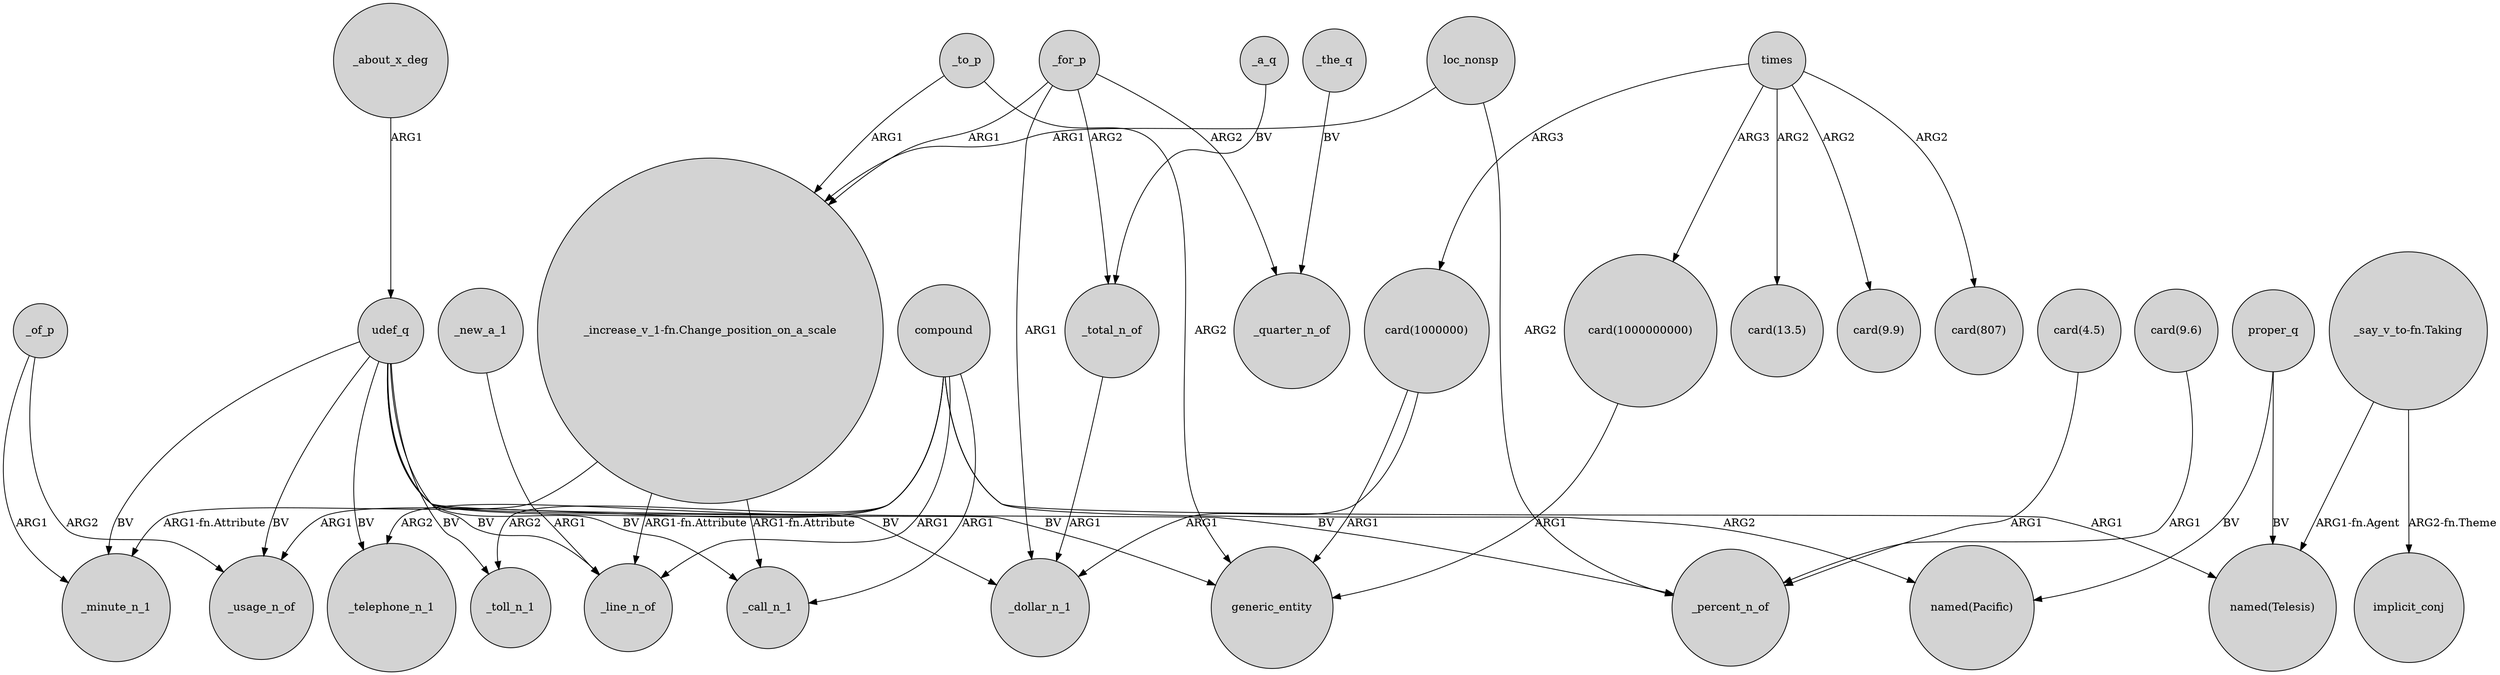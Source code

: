 digraph {
	node [shape=circle style=filled]
	compound -> _toll_n_1 [label=ARG2]
	_for_p -> "_increase_v_1-fn.Change_position_on_a_scale" [label=ARG1]
	times -> "card(13.5)" [label=ARG2]
	udef_q -> _minute_n_1 [label=BV]
	udef_q -> _telephone_n_1 [label=BV]
	_to_p -> generic_entity [label=ARG2]
	udef_q -> _line_n_of [label=BV]
	_for_p -> _quarter_n_of [label=ARG2]
	_of_p -> _usage_n_of [label=ARG2]
	times -> "card(1000000)" [label=ARG3]
	udef_q -> _usage_n_of [label=BV]
	_to_p -> "_increase_v_1-fn.Change_position_on_a_scale" [label=ARG1]
	compound -> "named(Telesis)" [label=ARG1]
	_the_q -> _quarter_n_of [label=BV]
	"_say_v_to-fn.Taking" -> "named(Telesis)" [label="ARG1-fn.Agent"]
	times -> "card(1000000000)" [label=ARG3]
	udef_q -> generic_entity [label=BV]
	udef_q -> _call_n_1 [label=BV]
	_about_x_deg -> udef_q [label=ARG1]
	compound -> _line_n_of [label=ARG1]
	_new_a_1 -> _line_n_of [label=ARG1]
	"card(1000000)" -> generic_entity [label=ARG1]
	times -> "card(9.9)" [label=ARG2]
	_for_p -> _total_n_of [label=ARG2]
	compound -> _call_n_1 [label=ARG1]
	compound -> _telephone_n_1 [label=ARG2]
	"_say_v_to-fn.Taking" -> implicit_conj [label="ARG2-fn.Theme"]
	udef_q -> _percent_n_of [label=BV]
	proper_q -> "named(Telesis)" [label=BV]
	"_increase_v_1-fn.Change_position_on_a_scale" -> _line_n_of [label="ARG1-fn.Attribute"]
	_a_q -> _total_n_of [label=BV]
	udef_q -> _toll_n_1 [label=BV]
	udef_q -> _dollar_n_1 [label=BV]
	"card(1000000)" -> _dollar_n_1 [label=ARG1]
	_for_p -> _dollar_n_1 [label=ARG1]
	"_increase_v_1-fn.Change_position_on_a_scale" -> _minute_n_1 [label="ARG1-fn.Attribute"]
	proper_q -> "named(Pacific)" [label=BV]
	_total_n_of -> _dollar_n_1 [label=ARG1]
	"_increase_v_1-fn.Change_position_on_a_scale" -> _call_n_1 [label="ARG1-fn.Attribute"]
	compound -> _usage_n_of [label=ARG1]
	"card(1000000000)" -> generic_entity [label=ARG1]
	times -> "card(807)" [label=ARG2]
	"card(4.5)" -> _percent_n_of [label=ARG1]
	_of_p -> _minute_n_1 [label=ARG1]
	"card(9.6)" -> _percent_n_of [label=ARG1]
	loc_nonsp -> "_increase_v_1-fn.Change_position_on_a_scale" [label=ARG1]
	compound -> "named(Pacific)" [label=ARG2]
	loc_nonsp -> _percent_n_of [label=ARG2]
}

